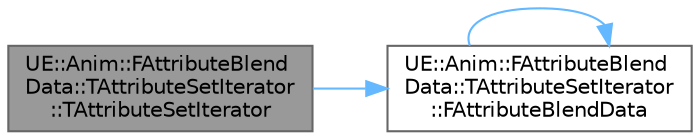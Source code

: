 digraph "UE::Anim::FAttributeBlendData::TAttributeSetIterator::TAttributeSetIterator"
{
 // INTERACTIVE_SVG=YES
 // LATEX_PDF_SIZE
  bgcolor="transparent";
  edge [fontname=Helvetica,fontsize=10,labelfontname=Helvetica,labelfontsize=10];
  node [fontname=Helvetica,fontsize=10,shape=box,height=0.2,width=0.4];
  rankdir="LR";
  Node1 [id="Node000001",label="UE::Anim::FAttributeBlend\lData::TAttributeSetIterator\l::TAttributeSetIterator",height=0.2,width=0.4,color="gray40", fillcolor="grey60", style="filled", fontcolor="black",tooltip=" "];
  Node1 -> Node2 [id="edge1_Node000001_Node000002",color="steelblue1",style="solid",tooltip=" "];
  Node2 [id="Node000002",label="UE::Anim::FAttributeBlend\lData::TAttributeSetIterator\l::FAttributeBlendData",height=0.2,width=0.4,color="grey40", fillcolor="white", style="filled",URL="$d0/d83/structUE_1_1Anim_1_1FAttributeBlendData_1_1TAttributeSetIterator.html#a393c3441e4d2756f66c4e8ce32745d37",tooltip=" "];
  Node2 -> Node2 [id="edge2_Node000002_Node000002",color="steelblue1",style="solid",tooltip=" "];
}
